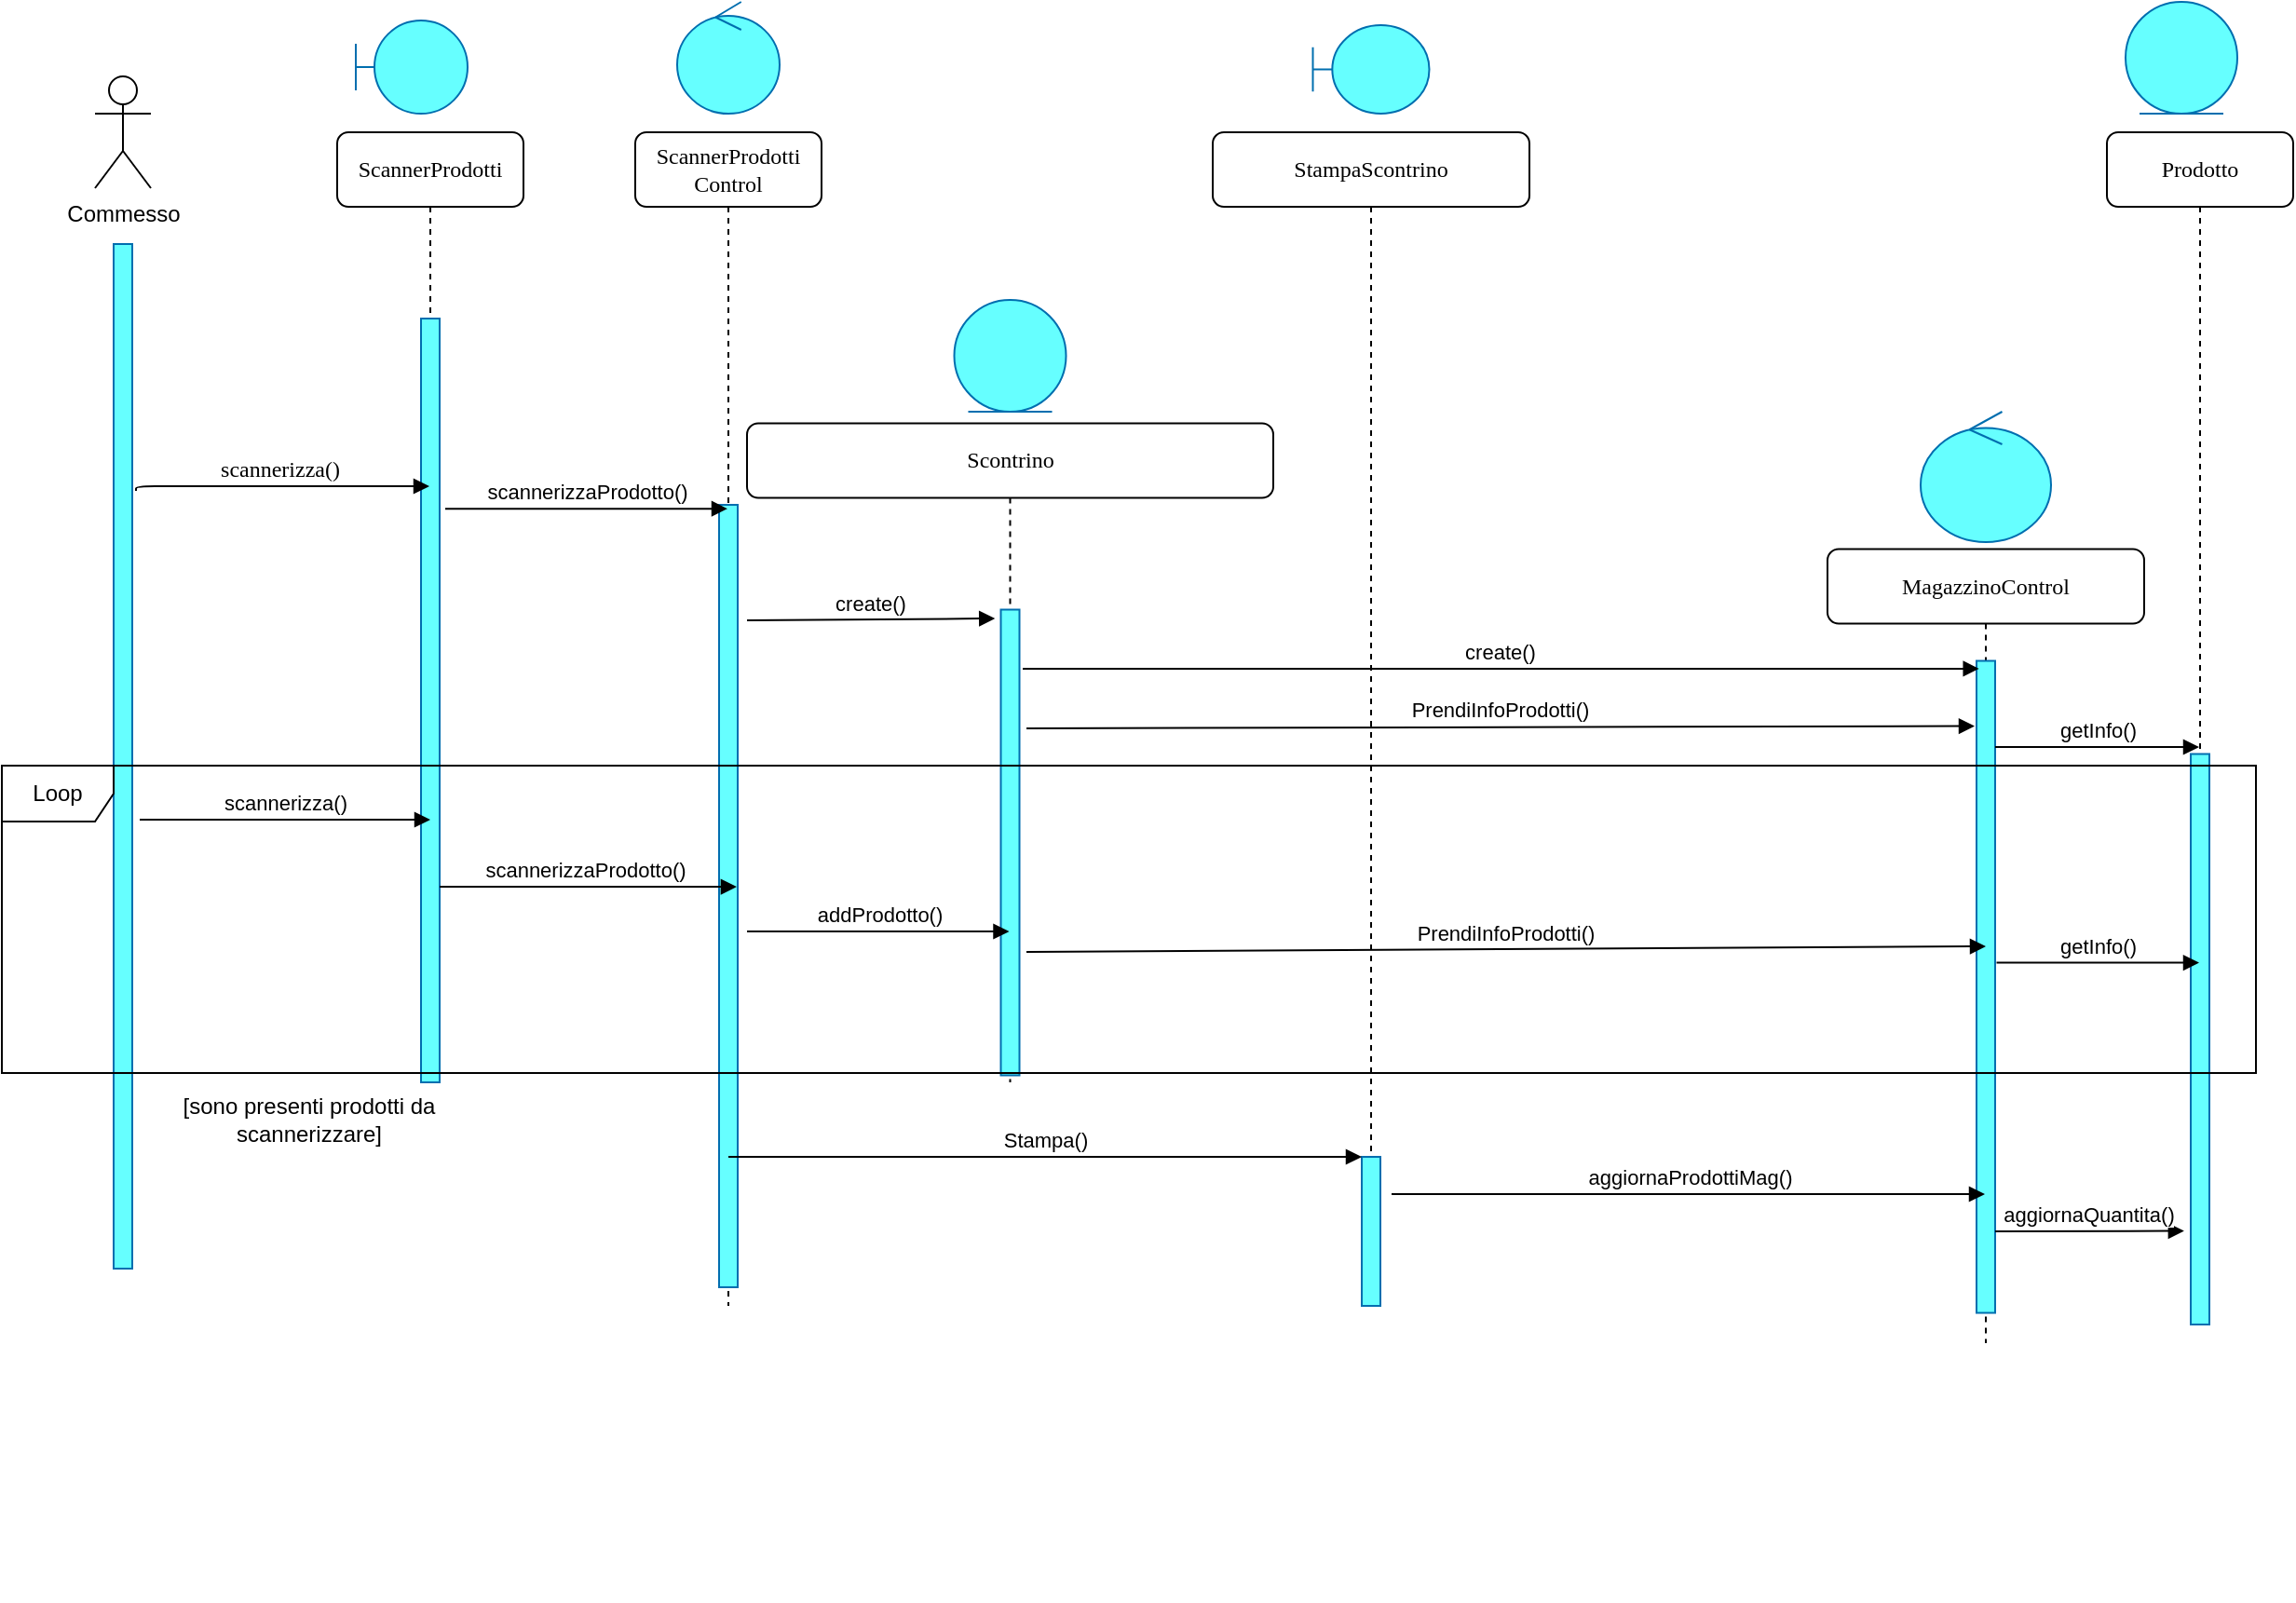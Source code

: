 <mxfile version="13.9.8" type="device"><diagram name="Page-1" id="13e1069c-82ec-6db2-03f1-153e76fe0fe0"><mxGraphModel dx="1447" dy="740" grid="1" gridSize="10" guides="1" tooltips="1" connect="1" arrows="1" fold="1" page="1" pageScale="1" pageWidth="1100" pageHeight="850" background="#ffffff" math="0" shadow="0"><root><mxCell id="0"/><mxCell id="1" parent="0"/><mxCell id="7baba1c4bc27f4b0-2" value="ScannerProdotti" style="shape=umlLifeline;perimeter=lifelinePerimeter;whiteSpace=wrap;html=1;container=1;collapsible=0;recursiveResize=0;outlineConnect=0;rounded=1;shadow=0;comic=0;labelBackgroundColor=none;strokeWidth=1;fontFamily=Verdana;fontSize=12;align=center;" parent="1" vertex="1"><mxGeometry x="240" y="80" width="100" height="510" as="geometry"/></mxCell><mxCell id="7baba1c4bc27f4b0-10" value="" style="html=1;points=[];perimeter=orthogonalPerimeter;rounded=0;shadow=0;comic=0;labelBackgroundColor=none;strokeWidth=1;fontFamily=Verdana;fontSize=12;align=center;strokeColor=#006EAF;fontColor=#ffffff;fillColor=#66FFFF;" parent="7baba1c4bc27f4b0-2" vertex="1"><mxGeometry x="45" y="100" width="10" height="410" as="geometry"/></mxCell><mxCell id="sH8My4Nuk2cVDS_fJ5RP-1" value="Commesso" style="shape=umlActor;verticalLabelPosition=bottom;verticalAlign=top;html=1;outlineConnect=0;" parent="1" vertex="1"><mxGeometry x="110" y="50" width="30" height="60" as="geometry"/></mxCell><mxCell id="sH8My4Nuk2cVDS_fJ5RP-3" value="" style="html=1;points=[];perimeter=orthogonalPerimeter;rounded=0;shadow=0;comic=0;labelBackgroundColor=none;strokeWidth=1;fontFamily=Verdana;fontSize=12;align=center;strokeColor=#006EAF;fontColor=#ffffff;fillColor=#66FFFF;" parent="1" vertex="1"><mxGeometry x="120" y="140" width="10" height="550" as="geometry"/></mxCell><mxCell id="sH8My4Nuk2cVDS_fJ5RP-10" value="ScannerProdotti&lt;br&gt;Control" style="shape=umlLifeline;perimeter=lifelinePerimeter;whiteSpace=wrap;html=1;container=1;collapsible=0;recursiveResize=0;outlineConnect=0;rounded=1;shadow=0;comic=0;labelBackgroundColor=none;strokeWidth=1;fontFamily=Verdana;fontSize=12;align=center;" parent="1" vertex="1"><mxGeometry x="400" y="80" width="100" height="630" as="geometry"/></mxCell><mxCell id="sH8My4Nuk2cVDS_fJ5RP-11" value="" style="html=1;points=[];perimeter=orthogonalPerimeter;rounded=0;shadow=0;comic=0;labelBackgroundColor=none;strokeWidth=1;fontFamily=Verdana;fontSize=12;align=center;strokeColor=#006EAF;fontColor=#ffffff;fillColor=#66FFFF;" parent="sH8My4Nuk2cVDS_fJ5RP-10" vertex="1"><mxGeometry x="45" y="200" width="10" height="420" as="geometry"/></mxCell><mxCell id="sH8My4Nuk2cVDS_fJ5RP-13" value="scannerizza()" style="html=1;verticalAlign=bottom;endArrow=block;labelBackgroundColor=none;fontFamily=Verdana;fontSize=12;edgeStyle=elbowEdgeStyle;elbow=vertical;exitX=1.2;exitY=0.241;exitDx=0;exitDy=0;exitPerimeter=0;" parent="1" source="sH8My4Nuk2cVDS_fJ5RP-3" target="7baba1c4bc27f4b0-2" edge="1"><mxGeometry relative="1" as="geometry"><mxPoint x="175" y="270" as="sourcePoint"/><mxPoint x="260" y="271" as="targetPoint"/><Array as="points"><mxPoint x="130" y="270"/></Array></mxGeometry></mxCell><mxCell id="sH8My4Nuk2cVDS_fJ5RP-15" value="scannerizzaProdotto()" style="html=1;verticalAlign=bottom;endArrow=block;exitX=1.3;exitY=0.249;exitDx=0;exitDy=0;exitPerimeter=0;" parent="1" source="7baba1c4bc27f4b0-10" target="sH8My4Nuk2cVDS_fJ5RP-10" edge="1"><mxGeometry width="80" relative="1" as="geometry"><mxPoint x="340" y="290" as="sourcePoint"/><mxPoint x="420" y="290" as="targetPoint"/></mxGeometry></mxCell><mxCell id="sH8My4Nuk2cVDS_fJ5RP-17" value="create()" style="html=1;verticalAlign=bottom;endArrow=block;entryX=-0.313;entryY=0.019;entryDx=0;entryDy=0;entryPerimeter=0;" parent="1" edge="1" target="sH8My4Nuk2cVDS_fJ5RP-19"><mxGeometry width="80" relative="1" as="geometry"><mxPoint x="460" y="342" as="sourcePoint"/><mxPoint x="570" y="342" as="targetPoint"/></mxGeometry></mxCell><mxCell id="sH8My4Nuk2cVDS_fJ5RP-18" value="Scontrino" style="shape=umlLifeline;perimeter=lifelinePerimeter;whiteSpace=wrap;html=1;container=1;collapsible=0;recursiveResize=0;outlineConnect=0;rounded=1;shadow=0;comic=0;labelBackgroundColor=none;strokeWidth=1;fontFamily=Verdana;fontSize=12;align=center;" parent="1" vertex="1"><mxGeometry x="460" y="236.25" width="282.5" height="353.75" as="geometry"/></mxCell><mxCell id="sH8My4Nuk2cVDS_fJ5RP-19" value="" style="html=1;points=[];perimeter=orthogonalPerimeter;rounded=0;shadow=0;comic=0;labelBackgroundColor=none;strokeWidth=1;fontFamily=Verdana;fontSize=12;align=center;strokeColor=#006EAF;fontColor=#ffffff;fillColor=#66FFFF;" parent="sH8My4Nuk2cVDS_fJ5RP-18" vertex="1"><mxGeometry x="136.25" y="100" width="10" height="250" as="geometry"/></mxCell><mxCell id="sH8My4Nuk2cVDS_fJ5RP-26" value="scannerizzaProdotto()" style="html=1;verticalAlign=bottom;endArrow=block;entryX=0.326;entryY=0.394;entryDx=0;entryDy=0;entryPerimeter=0;" parent="1" source="7baba1c4bc27f4b0-10" target="zQcB3RNShXDPIGCvcEXA-2" edge="1"><mxGeometry x="-0.029" width="80" relative="1" as="geometry"><mxPoint x="350" y="510" as="sourcePoint"/><mxPoint x="430" y="510" as="targetPoint"/><mxPoint as="offset"/></mxGeometry></mxCell><mxCell id="sH8My4Nuk2cVDS_fJ5RP-27" value="addProdotto()" style="html=1;verticalAlign=bottom;endArrow=block;" parent="1" edge="1" target="sH8My4Nuk2cVDS_fJ5RP-18"><mxGeometry width="80" relative="1" as="geometry"><mxPoint x="460" y="509" as="sourcePoint"/><mxPoint x="568" y="510" as="targetPoint"/></mxGeometry></mxCell><mxCell id="sH8My4Nuk2cVDS_fJ5RP-35" value="StampaScontrino" style="shape=umlLifeline;perimeter=lifelinePerimeter;whiteSpace=wrap;html=1;container=1;collapsible=0;recursiveResize=0;outlineConnect=0;rounded=1;shadow=0;comic=0;labelBackgroundColor=none;strokeWidth=1;fontFamily=Verdana;fontSize=12;align=center;" parent="1" vertex="1"><mxGeometry x="710" y="80" width="170" height="630" as="geometry"/></mxCell><mxCell id="sH8My4Nuk2cVDS_fJ5RP-36" value="" style="html=1;points=[];perimeter=orthogonalPerimeter;rounded=0;shadow=0;comic=0;labelBackgroundColor=none;strokeWidth=1;fontFamily=Verdana;fontSize=12;align=center;strokeColor=#006EAF;fontColor=#ffffff;fillColor=#66FFFF;" parent="sH8My4Nuk2cVDS_fJ5RP-35" vertex="1"><mxGeometry x="80" y="550" width="10" height="80" as="geometry"/></mxCell><mxCell id="sH8My4Nuk2cVDS_fJ5RP-38" style="edgeStyle=orthogonalEdgeStyle;rounded=0;orthogonalLoop=1;jettySize=auto;html=1;exitX=0.5;exitY=1;exitDx=0;exitDy=0;" parent="1" edge="1"><mxGeometry relative="1" as="geometry"><mxPoint x="845" y="860" as="sourcePoint"/><mxPoint x="845" y="860" as="targetPoint"/></mxGeometry></mxCell><mxCell id="sH8My4Nuk2cVDS_fJ5RP-50" value="scannerizza()" style="html=1;verticalAlign=bottom;endArrow=block;" parent="1" edge="1"><mxGeometry width="80" relative="1" as="geometry"><mxPoint x="134" y="449" as="sourcePoint"/><mxPoint x="290" y="449" as="targetPoint"/></mxGeometry></mxCell><mxCell id="auSl2eYFC8AfyfDRsDjs-1" value="MagazzinoControl" style="shape=umlLifeline;perimeter=lifelinePerimeter;whiteSpace=wrap;html=1;container=1;collapsible=0;recursiveResize=0;outlineConnect=0;rounded=1;shadow=0;comic=0;labelBackgroundColor=none;strokeWidth=1;fontFamily=Verdana;fontSize=12;align=center;" parent="1" vertex="1"><mxGeometry x="1040" y="303.75" width="170" height="426.25" as="geometry"/></mxCell><mxCell id="auSl2eYFC8AfyfDRsDjs-2" value="" style="html=1;points=[];perimeter=orthogonalPerimeter;rounded=0;shadow=0;comic=0;labelBackgroundColor=none;strokeWidth=1;fontFamily=Verdana;fontSize=12;align=center;strokeColor=#006EAF;fontColor=#ffffff;fillColor=#66FFFF;" parent="auSl2eYFC8AfyfDRsDjs-1" vertex="1"><mxGeometry x="80" y="60" width="10" height="350" as="geometry"/></mxCell><mxCell id="auSl2eYFC8AfyfDRsDjs-4" value="aggiornaProdottiMag()" style="html=1;verticalAlign=bottom;endArrow=block;" parent="1" target="auSl2eYFC8AfyfDRsDjs-1" edge="1"><mxGeometry width="80" relative="1" as="geometry"><mxPoint x="806" y="650" as="sourcePoint"/><mxPoint x="1118" y="707" as="targetPoint"/></mxGeometry></mxCell><mxCell id="Ua8JYW9c4zgVRRNCKArl-1" value="" style="shape=umlBoundary;whiteSpace=wrap;html=1;strokeColor=#006EAF;fontColor=#ffffff;fillColor=#66FFFF;" parent="1" vertex="1"><mxGeometry x="250" y="20" width="60" height="50" as="geometry"/></mxCell><mxCell id="Ua8JYW9c4zgVRRNCKArl-2" value="" style="ellipse;shape=umlControl;whiteSpace=wrap;html=1;strokeColor=#006EAF;fontColor=#ffffff;fillColor=#66FFFF;" parent="1" vertex="1"><mxGeometry x="422.5" y="10" width="55" height="60" as="geometry"/></mxCell><mxCell id="Ua8JYW9c4zgVRRNCKArl-3" value="" style="ellipse;shape=umlEntity;whiteSpace=wrap;html=1;strokeColor=#006EAF;fontColor=#ffffff;fillColor=#66FFFF;" parent="1" vertex="1"><mxGeometry x="571.25" y="170" width="60" height="60" as="geometry"/></mxCell><mxCell id="Ua8JYW9c4zgVRRNCKArl-6" value="" style="ellipse;shape=umlControl;whiteSpace=wrap;html=1;strokeColor=#006EAF;fontColor=#ffffff;fillColor=#66FFFF;" parent="1" vertex="1"><mxGeometry x="1090" y="230" width="70" height="70" as="geometry"/></mxCell><mxCell id="UHVrx-tv4O6AK7XMT6zp-2" value="create()" style="html=1;verticalAlign=bottom;endArrow=block;entryX=0.135;entryY=0.012;entryDx=0;entryDy=0;entryPerimeter=0;" edge="1" parent="1" target="auSl2eYFC8AfyfDRsDjs-2"><mxGeometry width="80" relative="1" as="geometry"><mxPoint x="608" y="368" as="sourcePoint"/><mxPoint x="1110" y="369" as="targetPoint"/></mxGeometry></mxCell><mxCell id="UHVrx-tv4O6AK7XMT6zp-3" value="PrendiInfoProdotti()" style="html=1;verticalAlign=bottom;endArrow=block;entryX=-0.1;entryY=0.1;entryDx=0;entryDy=0;entryPerimeter=0;" edge="1" parent="1" target="auSl2eYFC8AfyfDRsDjs-2"><mxGeometry width="80" relative="1" as="geometry"><mxPoint x="610" y="400" as="sourcePoint"/><mxPoint x="1108.57" y="400.5" as="targetPoint"/></mxGeometry></mxCell><mxCell id="UHVrx-tv4O6AK7XMT6zp-4" value="Prodotto" style="shape=umlLifeline;perimeter=lifelinePerimeter;whiteSpace=wrap;html=1;container=1;collapsible=0;recursiveResize=0;outlineConnect=0;rounded=1;shadow=0;comic=0;labelBackgroundColor=none;strokeWidth=1;fontFamily=Verdana;fontSize=12;align=center;" vertex="1" parent="1"><mxGeometry x="1190" y="80" width="100" height="640" as="geometry"/></mxCell><mxCell id="UHVrx-tv4O6AK7XMT6zp-5" value="" style="html=1;points=[];perimeter=orthogonalPerimeter;rounded=0;shadow=0;comic=0;labelBackgroundColor=none;strokeWidth=1;fontFamily=Verdana;fontSize=12;align=center;strokeColor=#006EAF;fontColor=#ffffff;fillColor=#66FFFF;" vertex="1" parent="UHVrx-tv4O6AK7XMT6zp-4"><mxGeometry x="45" y="333.75" width="10" height="306.25" as="geometry"/></mxCell><mxCell id="UHVrx-tv4O6AK7XMT6zp-6" value="" style="ellipse;shape=umlEntity;whiteSpace=wrap;html=1;strokeColor=#006EAF;fontColor=#ffffff;fillColor=#66FFFF;" vertex="1" parent="1"><mxGeometry x="1200" y="10" width="60" height="60" as="geometry"/></mxCell><mxCell id="UHVrx-tv4O6AK7XMT6zp-7" value="getInfo()" style="html=1;verticalAlign=bottom;endArrow=block;" edge="1" parent="1" target="UHVrx-tv4O6AK7XMT6zp-4"><mxGeometry width="80" relative="1" as="geometry"><mxPoint x="1130" y="410" as="sourcePoint"/><mxPoint x="1129" y="409.75" as="targetPoint"/></mxGeometry></mxCell><mxCell id="UHVrx-tv4O6AK7XMT6zp-8" value="PrendiInfoProdotti()" style="html=1;verticalAlign=bottom;endArrow=block;" edge="1" parent="1"><mxGeometry width="80" relative="1" as="geometry"><mxPoint x="610" y="520" as="sourcePoint"/><mxPoint x="1125" y="517" as="targetPoint"/></mxGeometry></mxCell><mxCell id="UHVrx-tv4O6AK7XMT6zp-9" value="getInfo()" style="html=1;verticalAlign=bottom;endArrow=block;exitX=1.076;exitY=0.463;exitDx=0;exitDy=0;exitPerimeter=0;" edge="1" parent="1" source="auSl2eYFC8AfyfDRsDjs-2" target="UHVrx-tv4O6AK7XMT6zp-4"><mxGeometry width="80" relative="1" as="geometry"><mxPoint x="1140" y="420" as="sourcePoint"/><mxPoint x="1239.5" y="420" as="targetPoint"/></mxGeometry></mxCell><mxCell id="sH8My4Nuk2cVDS_fJ5RP-32" value="[sono presenti prodotti da scannerizzare]" style="text;html=1;strokeColor=none;fillColor=none;align=center;verticalAlign=middle;whiteSpace=wrap;rounded=0;" parent="1" vertex="1"><mxGeometry x="140" y="600" width="170" height="20" as="geometry"/></mxCell><mxCell id="sH8My4Nuk2cVDS_fJ5RP-33" style="edgeStyle=orthogonalEdgeStyle;rounded=0;orthogonalLoop=1;jettySize=auto;html=1;exitX=0.5;exitY=1;exitDx=0;exitDy=0;" parent="1" source="sH8My4Nuk2cVDS_fJ5RP-32" target="sH8My4Nuk2cVDS_fJ5RP-32" edge="1"><mxGeometry relative="1" as="geometry"/></mxCell><mxCell id="Ua8JYW9c4zgVRRNCKArl-4" value="" style="shape=umlBoundary;whiteSpace=wrap;html=1;strokeColor=#006EAF;fontColor=#ffffff;fillColor=#66FFFF;" parent="1" vertex="1"><mxGeometry x="763.75" y="22.5" width="62.5" height="47.5" as="geometry"/></mxCell><mxCell id="UHVrx-tv4O6AK7XMT6zp-11" value="Stampa()" style="html=1;verticalAlign=bottom;endArrow=block;" edge="1" parent="1" source="sH8My4Nuk2cVDS_fJ5RP-10" target="sH8My4Nuk2cVDS_fJ5RP-36"><mxGeometry width="80" relative="1" as="geometry"><mxPoint x="953" y="717" as="sourcePoint"/><mxPoint x="1128" y="717" as="targetPoint"/></mxGeometry></mxCell><mxCell id="UHVrx-tv4O6AK7XMT6zp-12" value="aggiornaQuantita()" style="html=1;verticalAlign=bottom;endArrow=block;entryX=-0.357;entryY=0.836;entryDx=0;entryDy=0;entryPerimeter=0;exitX=1;exitY=0.875;exitDx=0;exitDy=0;exitPerimeter=0;" edge="1" parent="1" source="auSl2eYFC8AfyfDRsDjs-2" target="UHVrx-tv4O6AK7XMT6zp-5"><mxGeometry width="80" relative="1" as="geometry"><mxPoint x="1130" y="657" as="sourcePoint"/><mxPoint x="1134.5" y="656.94" as="targetPoint"/></mxGeometry></mxCell><mxCell id="zQcB3RNShXDPIGCvcEXA-2" value="Loop" style="shape=umlFrame;whiteSpace=wrap;html=1;" parent="1" vertex="1"><mxGeometry x="60" y="420" width="1210" height="165" as="geometry"/></mxCell></root></mxGraphModel></diagram></mxfile>